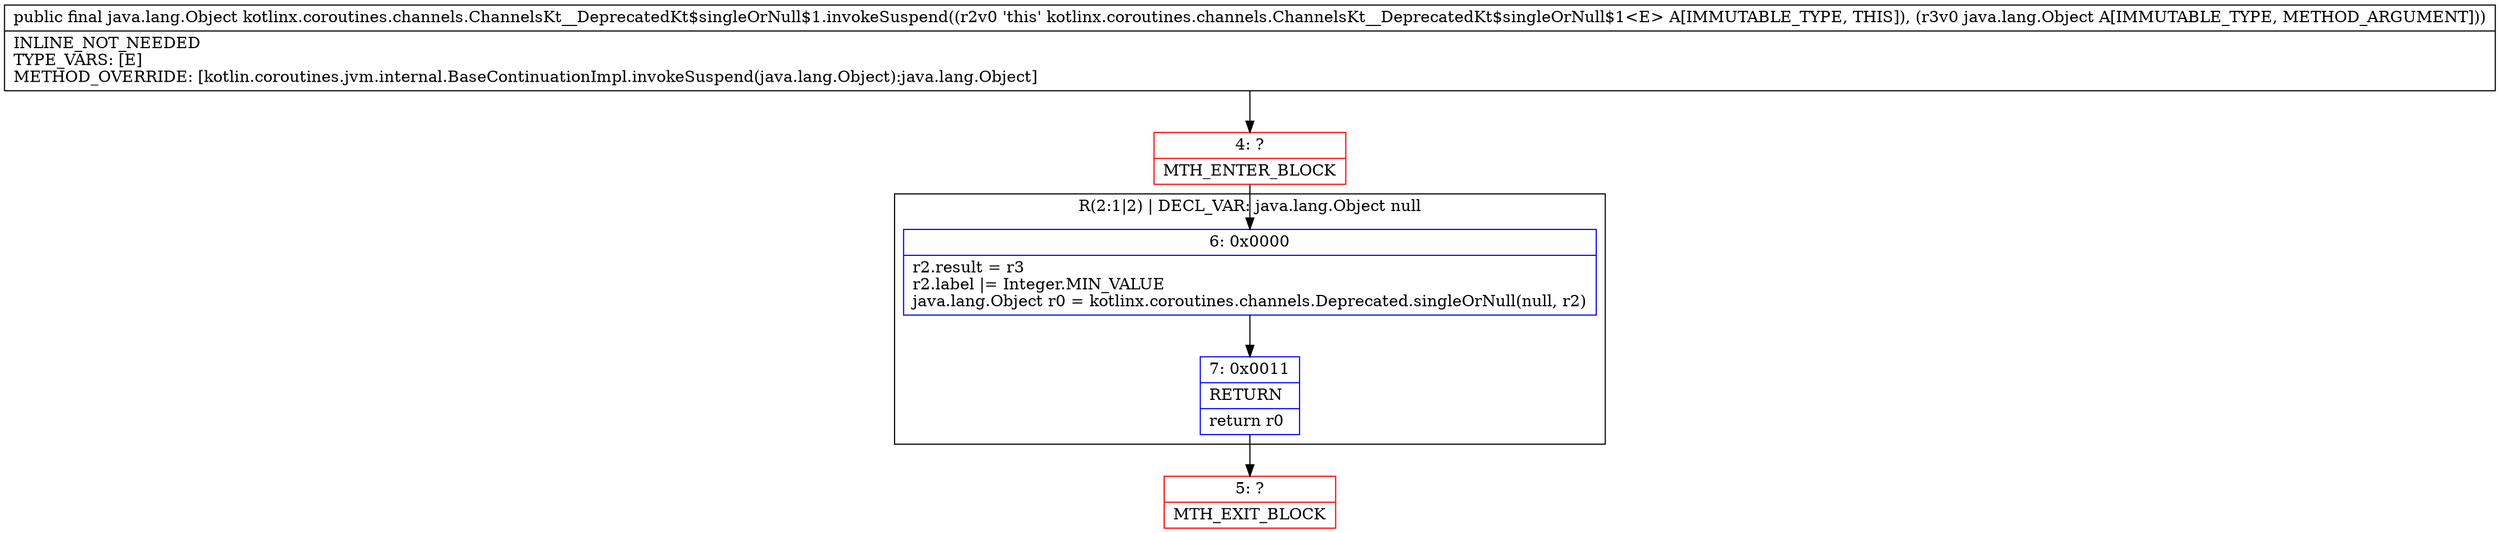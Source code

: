 digraph "CFG forkotlinx.coroutines.channels.ChannelsKt__DeprecatedKt$singleOrNull$1.invokeSuspend(Ljava\/lang\/Object;)Ljava\/lang\/Object;" {
subgraph cluster_Region_1882351851 {
label = "R(2:1|2) | DECL_VAR: java.lang.Object null\l";
node [shape=record,color=blue];
Node_6 [shape=record,label="{6\:\ 0x0000|r2.result = r3\lr2.label \|= Integer.MIN_VALUE\ljava.lang.Object r0 = kotlinx.coroutines.channels.Deprecated.singleOrNull(null, r2)\l}"];
Node_7 [shape=record,label="{7\:\ 0x0011|RETURN\l|return r0\l}"];
}
Node_4 [shape=record,color=red,label="{4\:\ ?|MTH_ENTER_BLOCK\l}"];
Node_5 [shape=record,color=red,label="{5\:\ ?|MTH_EXIT_BLOCK\l}"];
MethodNode[shape=record,label="{public final java.lang.Object kotlinx.coroutines.channels.ChannelsKt__DeprecatedKt$singleOrNull$1.invokeSuspend((r2v0 'this' kotlinx.coroutines.channels.ChannelsKt__DeprecatedKt$singleOrNull$1\<E\> A[IMMUTABLE_TYPE, THIS]), (r3v0 java.lang.Object A[IMMUTABLE_TYPE, METHOD_ARGUMENT]))  | INLINE_NOT_NEEDED\lTYPE_VARS: [E]\lMETHOD_OVERRIDE: [kotlin.coroutines.jvm.internal.BaseContinuationImpl.invokeSuspend(java.lang.Object):java.lang.Object]\l}"];
MethodNode -> Node_4;Node_6 -> Node_7;
Node_7 -> Node_5;
Node_4 -> Node_6;
}

